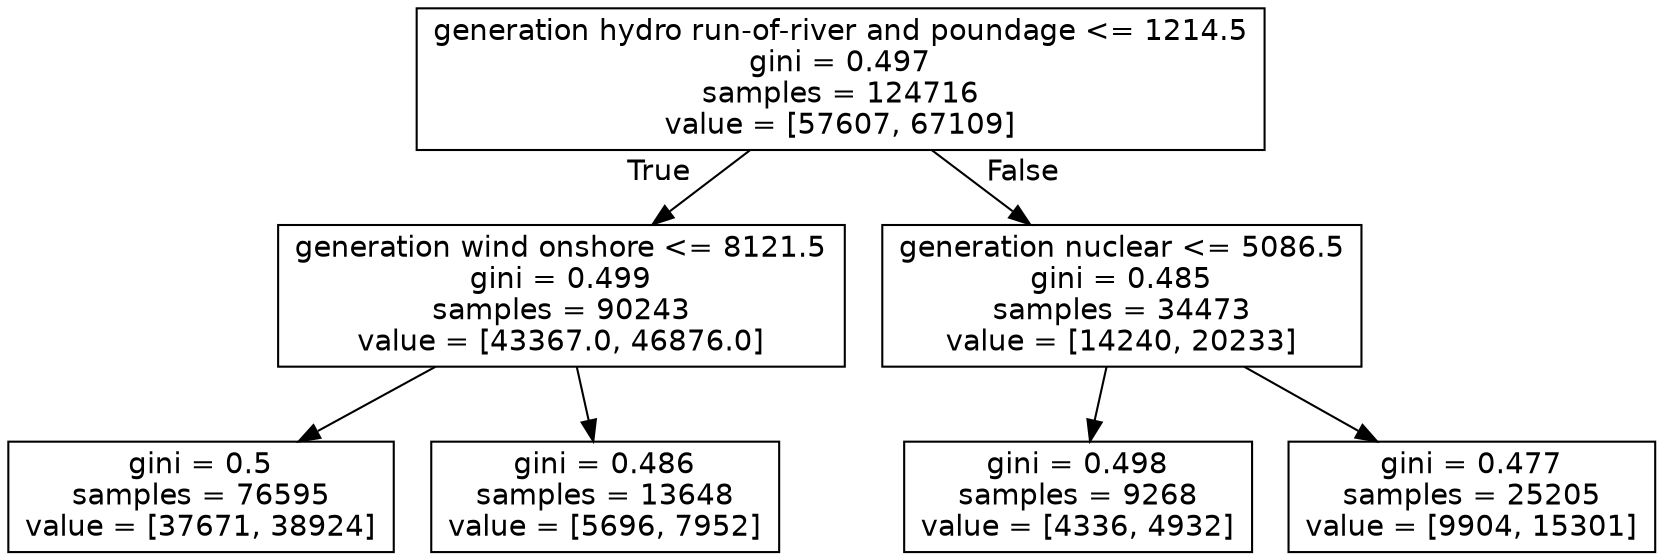 digraph Tree {
node [shape=box, fontname="helvetica"] ;
edge [fontname="helvetica"] ;
0 [label="generation hydro run-of-river and poundage <= 1214.5\ngini = 0.497\nsamples = 124716\nvalue = [57607, 67109]"] ;
1 [label="generation wind onshore <= 8121.5\ngini = 0.499\nsamples = 90243\nvalue = [43367.0, 46876.0]"] ;
0 -> 1 [labeldistance=2.5, labelangle=45, headlabel="True"] ;
2 [label="gini = 0.5\nsamples = 76595\nvalue = [37671, 38924]"] ;
1 -> 2 ;
3 [label="gini = 0.486\nsamples = 13648\nvalue = [5696, 7952]"] ;
1 -> 3 ;
4 [label="generation nuclear <= 5086.5\ngini = 0.485\nsamples = 34473\nvalue = [14240, 20233]"] ;
0 -> 4 [labeldistance=2.5, labelangle=-45, headlabel="False"] ;
5 [label="gini = 0.498\nsamples = 9268\nvalue = [4336, 4932]"] ;
4 -> 5 ;
6 [label="gini = 0.477\nsamples = 25205\nvalue = [9904, 15301]"] ;
4 -> 6 ;
}